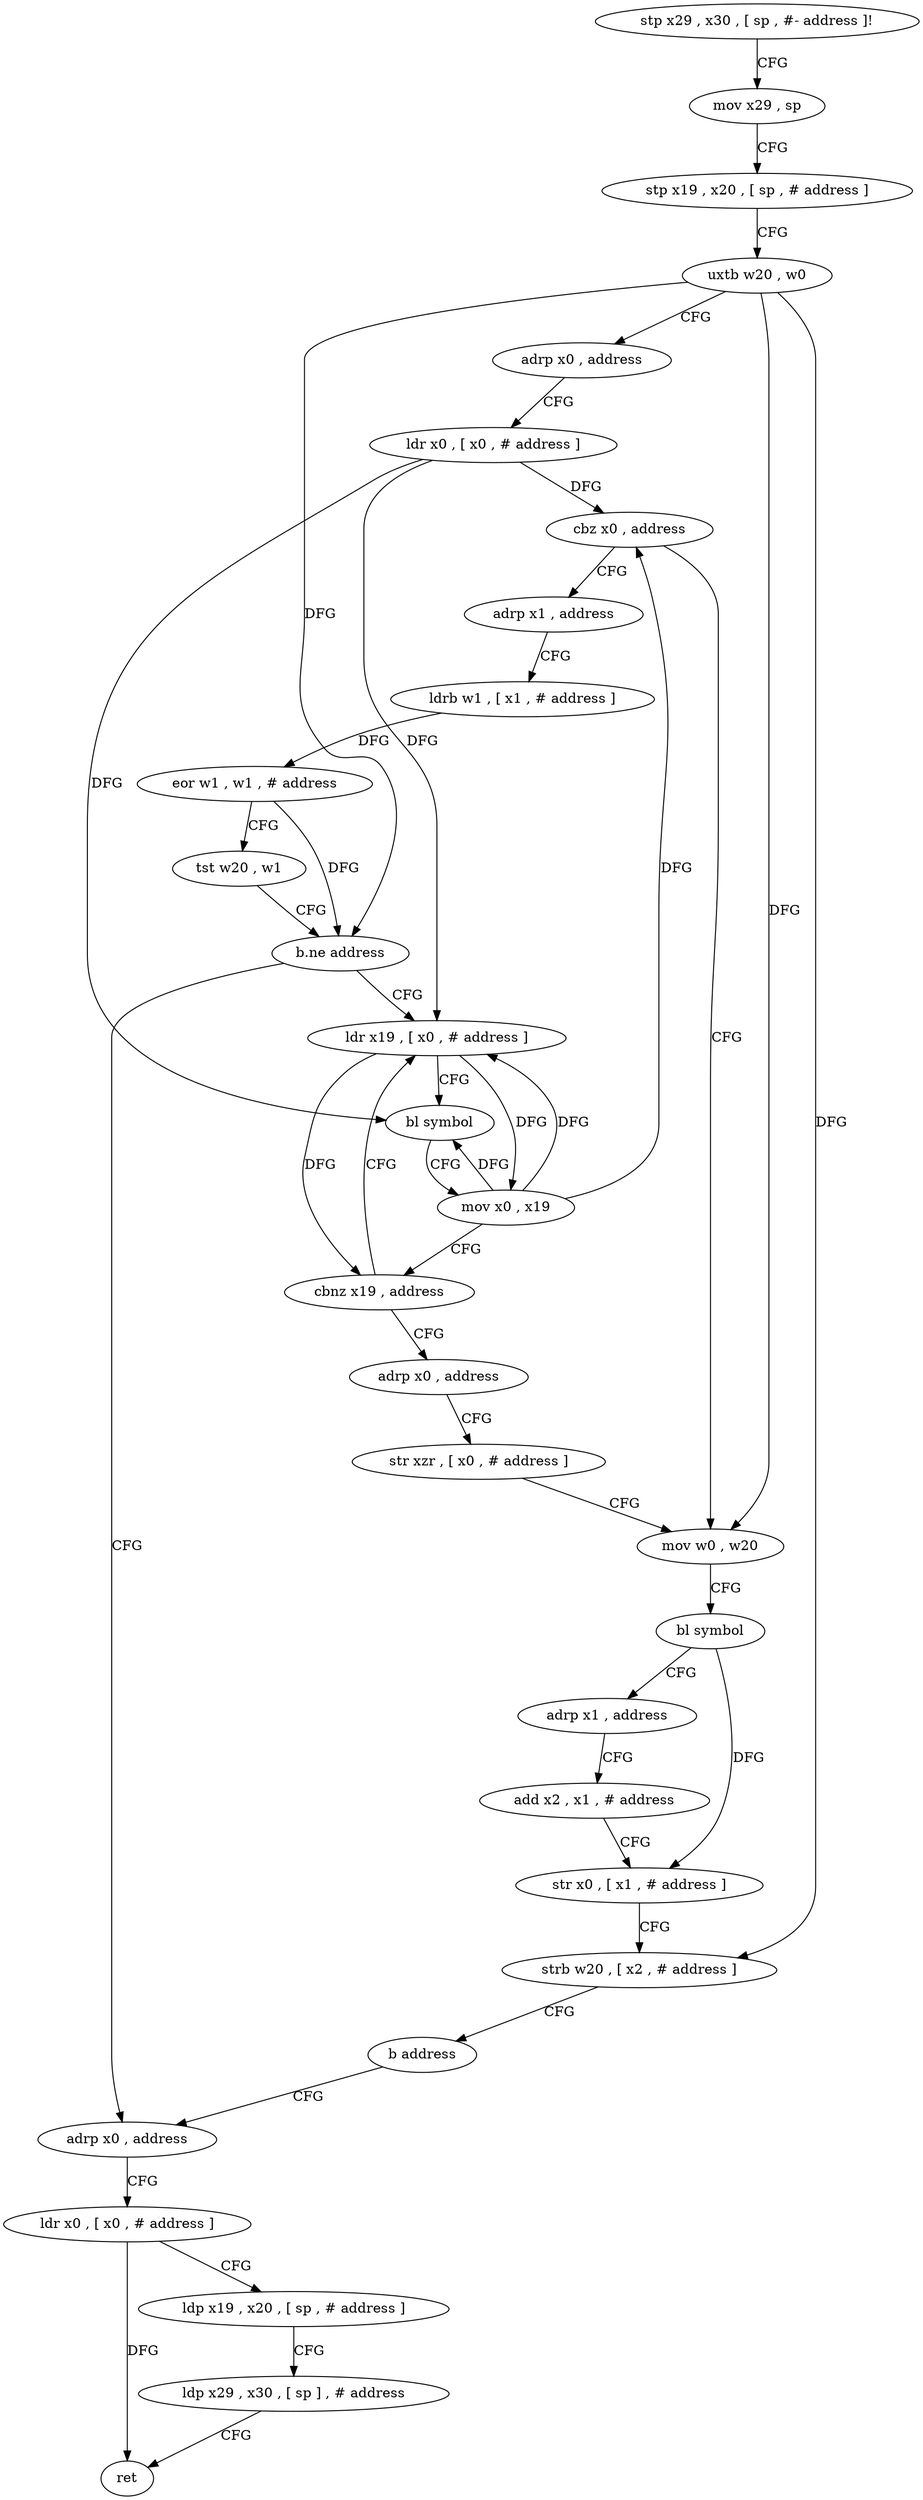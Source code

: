 digraph "func" {
"4242680" [label = "stp x29 , x30 , [ sp , #- address ]!" ]
"4242684" [label = "mov x29 , sp" ]
"4242688" [label = "stp x19 , x20 , [ sp , # address ]" ]
"4242692" [label = "uxtb w20 , w0" ]
"4242696" [label = "adrp x0 , address" ]
"4242700" [label = "ldr x0 , [ x0 , # address ]" ]
"4242704" [label = "cbz x0 , address" ]
"4242772" [label = "mov w0 , w20" ]
"4242708" [label = "adrp x1 , address" ]
"4242776" [label = "bl symbol" ]
"4242780" [label = "adrp x1 , address" ]
"4242784" [label = "add x2 , x1 , # address" ]
"4242788" [label = "str x0 , [ x1 , # address ]" ]
"4242792" [label = "strb w20 , [ x2 , # address ]" ]
"4242796" [label = "b address" ]
"4242728" [label = "adrp x0 , address" ]
"4242712" [label = "ldrb w1 , [ x1 , # address ]" ]
"4242716" [label = "eor w1 , w1 , # address" ]
"4242720" [label = "tst w20 , w1" ]
"4242724" [label = "b.ne address" ]
"4242748" [label = "ldr x19 , [ x0 , # address ]" ]
"4242732" [label = "ldr x0 , [ x0 , # address ]" ]
"4242736" [label = "ldp x19 , x20 , [ sp , # address ]" ]
"4242740" [label = "ldp x29 , x30 , [ sp ] , # address" ]
"4242744" [label = "ret" ]
"4242752" [label = "bl symbol" ]
"4242756" [label = "mov x0 , x19" ]
"4242760" [label = "cbnz x19 , address" ]
"4242764" [label = "adrp x0 , address" ]
"4242768" [label = "str xzr , [ x0 , # address ]" ]
"4242680" -> "4242684" [ label = "CFG" ]
"4242684" -> "4242688" [ label = "CFG" ]
"4242688" -> "4242692" [ label = "CFG" ]
"4242692" -> "4242696" [ label = "CFG" ]
"4242692" -> "4242772" [ label = "DFG" ]
"4242692" -> "4242792" [ label = "DFG" ]
"4242692" -> "4242724" [ label = "DFG" ]
"4242696" -> "4242700" [ label = "CFG" ]
"4242700" -> "4242704" [ label = "DFG" ]
"4242700" -> "4242748" [ label = "DFG" ]
"4242700" -> "4242752" [ label = "DFG" ]
"4242704" -> "4242772" [ label = "CFG" ]
"4242704" -> "4242708" [ label = "CFG" ]
"4242772" -> "4242776" [ label = "CFG" ]
"4242708" -> "4242712" [ label = "CFG" ]
"4242776" -> "4242780" [ label = "CFG" ]
"4242776" -> "4242788" [ label = "DFG" ]
"4242780" -> "4242784" [ label = "CFG" ]
"4242784" -> "4242788" [ label = "CFG" ]
"4242788" -> "4242792" [ label = "CFG" ]
"4242792" -> "4242796" [ label = "CFG" ]
"4242796" -> "4242728" [ label = "CFG" ]
"4242728" -> "4242732" [ label = "CFG" ]
"4242712" -> "4242716" [ label = "DFG" ]
"4242716" -> "4242720" [ label = "CFG" ]
"4242716" -> "4242724" [ label = "DFG" ]
"4242720" -> "4242724" [ label = "CFG" ]
"4242724" -> "4242748" [ label = "CFG" ]
"4242724" -> "4242728" [ label = "CFG" ]
"4242748" -> "4242752" [ label = "CFG" ]
"4242748" -> "4242756" [ label = "DFG" ]
"4242748" -> "4242760" [ label = "DFG" ]
"4242732" -> "4242736" [ label = "CFG" ]
"4242732" -> "4242744" [ label = "DFG" ]
"4242736" -> "4242740" [ label = "CFG" ]
"4242740" -> "4242744" [ label = "CFG" ]
"4242752" -> "4242756" [ label = "CFG" ]
"4242756" -> "4242760" [ label = "CFG" ]
"4242756" -> "4242704" [ label = "DFG" ]
"4242756" -> "4242748" [ label = "DFG" ]
"4242756" -> "4242752" [ label = "DFG" ]
"4242760" -> "4242748" [ label = "CFG" ]
"4242760" -> "4242764" [ label = "CFG" ]
"4242764" -> "4242768" [ label = "CFG" ]
"4242768" -> "4242772" [ label = "CFG" ]
}
